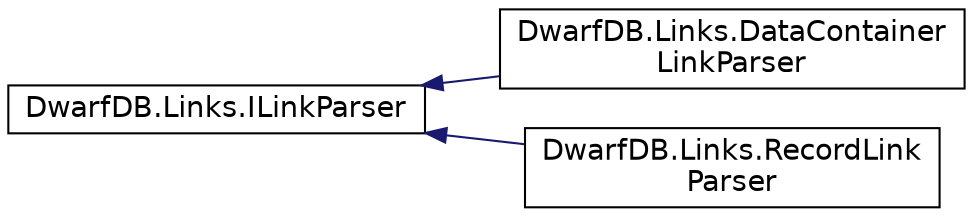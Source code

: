 digraph "Graphical Class Hierarchy"
{
  edge [fontname="Helvetica",fontsize="14",labelfontname="Helvetica",labelfontsize="14"];
  node [fontname="Helvetica",fontsize="14",shape=record];
  rankdir="LR";
  Node1 [label="DwarfDB.Links.ILinkParser",height=0.2,width=0.4,color="black", fillcolor="white", style="filled",URL="$d1/d5a/interface_dwarf_d_b_1_1_links_1_1_i_link_parser.html",tooltip="An interface for link parser "];
  Node1 -> Node2 [dir="back",color="midnightblue",fontsize="14",style="solid",fontname="Helvetica"];
  Node2 [label="DwarfDB.Links.DataContainer\lLinkParser",height=0.2,width=0.4,color="black", fillcolor="white", style="filled",URL="$d6/d93/class_dwarf_d_b_1_1_links_1_1_data_container_link_parser.html",tooltip="A DC link parser Link: ip_address:db_name:dc_name "];
  Node1 -> Node3 [dir="back",color="midnightblue",fontsize="14",style="solid",fontname="Helvetica"];
  Node3 [label="DwarfDB.Links.RecordLink\lParser",height=0.2,width=0.4,color="black", fillcolor="white", style="filled",URL="$d4/da5/class_dwarf_d_b_1_1_links_1_1_record_link_parser.html",tooltip="A Record link parser Link: ip_address:db_name:dc_name:rec_hash "];
}
